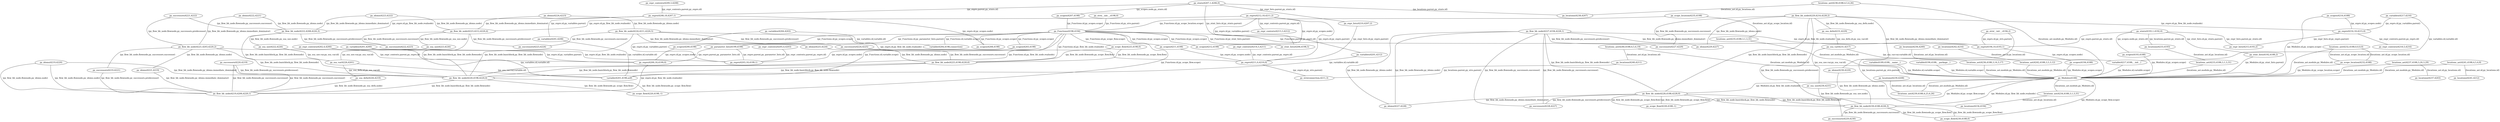 graph {
	1 [label="variable(4189,4188,__name__)"]
	2 [label="variable(4190,4188,__package__)"]
	3 [label="variable(4201,4198,self)"]
	4 [label="variable(4204,4198,connection)"]
	5 [label="variable(4217,4188,__init__)"]
	6 [label="py_parameter_lists(4199,4198)"]
	7 [label="py_strs(__init__,4194,2)"]
	8 [label="py_strs(__init__,4198,0)"]
	9 [label="py_strs(connection,4211,3)"]
	10 [label="locations_ast(4232,4188,0,0,0,0)"]
	11 [label="locations_ast(4233,4188,3,1,3,31)"]
	12 [label="locations_ast(4234,4188,3,1,3,31)"]
	13 [label="locations_ast(4235,4188,3,1,3,31)"]
	14 [label="locations_ast(4236,4188,3,14,3,17)"]
	15 [label="locations_ast(4237,4188,3,20,3,29)"]
	16 [label="locations_ast(4238,4188,4,5,4,26)"]
	17 [label="locations_ast(4239,4188,4,23,4,26)"]
	18 [label="locations_ast(4240,4188,4,5,4,19)"]
	19 [label="locations_ast(4241,4188,4,5,4,8)"]
	20 [label="locations_ast(4242,4188,3,5,3,12)"]
	21 [label="py_scopes(4193,4188)"]
	22 [label="py_scopes(4194,4188)"]
	23 [label="py_scopes(4200,4198)"]
	24 [label="py_scopes(4203,4198)"]
	25 [label="py_scopes(4207,4198)"]
	26 [label="py_scopes(4208,4198)"]
	27 [label="py_scopes(4211,4198)"]
	28 [label="py_scopes(4212,4198)"]
	29 [label="py_scopes(4216,4188)"]
	30 [label="py_stmt_lists(4192,4188,2)"]
	31 [label="py_stmt_lists(4206,4198,5)"]
	32 [label="py_ssa_use(4222,4226)"]
	33 [label="py_ssa_use(4223,4226)"]
	34 [label="py_ssa_use(4230,4231)"]
	35 [label="py_Functions(4198,4194)"]
	36 [label="py_locations(4233,4193)"]
	37 [label="py_locations(4234,4194)"]
	38 [label="py_locations(4236,4200)"]
	39 [label="py_locations(4237,4203)"]
	40 [label="py_locations(4238,4207)"]
	41 [label="py_locations(4239,4208)"]
	42 [label="py_locations(4240,4211)"]
	43 [label="py_locations(4241,4212)"]
	44 [label="py_locations(4242,4216)"]
	45 [label="py_ssa_defn(4226,4219)"]
	46 [label="py_ssa_defn(4231,4229)"]
	47 [label="py_successors(4219,4221)"]
	48 [label="py_successors(4220,4219)"]
	49 [label="py_successors(4221,4222)"]
	50 [label="py_successors(4222,4223)"]
	51 [label="py_successors(4223,4224)"]
	52 [label="py_successors(4224,4225)"]
	53 [label="py_successors(4227,4229)"]
	54 [label="py_successors(4228,4227)"]
	55 [label="py_successors(4229,4230)"]
	56 [label="py_expr_contexts(4202,4,4200)"]
	57 [label="py_expr_contexts(4205,4,4203)"]
	58 [label="py_expr_contexts(4209,3,4208)"]
	59 [label="py_expr_contexts(4213,3,4212)"]
	60 [label="py_expr_contexts(4214,5,4211)"]
	61 [label="py_expr_contexts(4218,5,4216)"]
	62 [label="py_expr_lists(4210,4207,2)"]
	63 [label="py_expr_lists(4215,4193,2)"]
	64 [label="py_Modules(4188)"]
	65 [label="py_exprs(4194,10,4193,1)"]
	66 [label="py_exprs(4200,18,4199,0)"]
	67 [label="py_exprs(4203,18,4199,1)"]
	68 [label="py_exprs(4208,18,4207,1)"]
	69 [label="py_exprs(4211,0,4210,0)"]
	70 [label="py_exprs(4212,18,4211,2)"]
	71 [label="py_exprs(4216,18,4215,0)"]
	72 [label="py_idoms(4219,4220)"]
	73 [label="py_idoms(4221,4219)"]
	74 [label="py_idoms(4222,4221)"]
	75 [label="py_idoms(4223,4222)"]
	76 [label="py_idoms(4224,4223)"]
	77 [label="py_idoms(4225,4224)"]
	78 [label="py_idoms(4227,4228)"]
	79 [label="py_idoms(4229,4227)"]
	80 [label="py_idoms(4230,4229)"]
	81 [label="py_scope_location(4232,4188)"]
	82 [label="py_scope_location(4235,4198)"]
	83 [label="py_ssa_var(4226,4201)"]
	84 [label="py_ssa_var(4231,4217)"]
	85 [label="py_flow_bb_node(4219,4200,4220,1)"]
	86 [label="py_flow_bb_node(4220,4198,4220,0)"]
	87 [label="py_flow_bb_node(4221,4203,4220,2)"]
	88 [label="py_flow_bb_node(4222,4208,4220,3)"]
	89 [label="py_flow_bb_node(4223,4212,4220,4)"]
	90 [label="py_flow_bb_node(4224,4211,4220,5)"]
	91 [label="py_flow_bb_node(4225,4198,4220,6)"]
	92 [label="py_flow_bb_node(4227,4194,4228,1)"]
	93 [label="py_flow_bb_node(4228,4188,4228,0)"]
	94 [label="py_flow_bb_node(4229,4216,4228,2)"]
	95 [label="py_flow_bb_node(4230,4188,4228,3)"]
	96 [label="py_stmts(4193,1,4192,0)"]
	97 [label="py_stmts(4207,1,4206,0)"]
	98 [label="py_scope_flow(4220,4198,-1)"]
	99 [label="py_scope_flow(4225,4198,0)"]
	100 [label="py_scope_flow(4228,4188,-1)"]
	101 [label="py_scope_flow(4230,4188,0)"]
	102 [label="py_variables(4201,4200)"]
	103 [label="py_variables(4201,4208)"]
	104 [label="py_variables(4201,4212)"]
	105 [label="py_variables(4204,4203)"]
	106 [label="py_variables(4217,4216)"]
	13 -- 64 [label="(locations_ast.module,py_Modules.id)"]
	18 -- 64 [label="(locations_ast.module,py_Modules.id)"]
	14 -- 64 [label="(locations_ast.module,py_Modules.id)"]
	21 -- 64 [label="(py_Modules.id,py_scopes.scope)"]
	95 -- 101 [label="(py_flow_bb_node.flownode,py_scope_flow.flow)"]
	95 -- 64 [label="(py_Modules.id,py_flow_bb_node.realnode)"]
	95 -- 93 [label="(py_flow_bb_node.basicblock,py_flow_bb_node.flownode)"]
	22 -- 64 [label="(py_Modules.id,py_scopes.scope)"]
	15 -- 64 [label="(locations_ast.module,py_Modules.id)"]
	101 -- 64 [label="(py_Modules.id,py_scope_flow.scope)"]
	1 -- 64 [label="(py_Modules.id,variable.scope)"]
	2 -- 64 [label="(py_Modules.id,variable.scope)"]
	11 -- 64 [label="(locations_ast.module,py_Modules.id)"]
	10 -- 81 [label="(locations_ast.id,py_scope_location.id)"]
	10 -- 64 [label="(locations_ast.module,py_Modules.id)"]
	16 -- 64 [label="(locations_ast.module,py_Modules.id)"]
	29 -- 64 [label="(py_Modules.id,py_scopes.scope)"]
	81 -- 64 [label="(py_Modules.id,py_scope_location.scope)"]
	19 -- 64 [label="(locations_ast.module,py_Modules.id)"]
	5 -- 64 [label="(py_Modules.id,variable.scope)"]
	20 -- 64 [label="(locations_ast.module,py_Modules.id)"]
	30 -- 64 [label="(py_Modules.id,py_stmt_lists.parent)"]
	64 -- 17 [label="(locations_ast.module,py_Modules.id)"]
	64 -- 93 [label="(py_Modules.id,py_flow_bb_node.realnode)"]
	64 -- 12 [label="(locations_ast.module,py_Modules.id)"]
	64 -- 100 [label="(py_Modules.id,py_scope_flow.scope)"]
	93 -- 100 [label="(py_flow_bb_node.flownode,py_scope_flow.flow)"]
	102 -- 3 [label="(py_variables.id,variable.id)"]
	83 -- 3 [label="(py_ssa_var.var,variable.id)"]
	103 -- 3 [label="(py_variables.id,variable.id)"]
	104 -- 3 [label="(py_variables.id,variable.id)"]
	8 -- 35 [label="(py_Functions.id,py_strs.parent)"]
	82 -- 35 [label="(py_Functions.id,py_scope_location.scope)"]
	86 -- 35 [label="(py_Functions.id,py_flow_bb_node.realnode)"]
	86 -- 98 [label="(py_flow_bb_node.flownode,py_scope_flow.flow)"]
	86 -- 91 [label="(py_flow_bb_node.basicblock,py_flow_bb_node.flownode)"]
	25 -- 35 [label="(py_Functions.id,py_scopes.scope)"]
	35 -- 28 [label="(py_Functions.id,py_scopes.scope)"]
	35 -- 99 [label="(py_Functions.id,py_scope_flow.scope)"]
	35 -- 24 [label="(py_Functions.id,py_scopes.scope)"]
	35 -- 98 [label="(py_Functions.id,py_scope_flow.scope)"]
	35 -- 4 [label="(py_Functions.id,variable.scope)"]
	35 -- 91 [label="(py_Functions.id,py_flow_bb_node.realnode)"]
	35 -- 26 [label="(py_Functions.id,py_scopes.scope)"]
	35 -- 6 [label="(py_Functions.id,py_parameter_lists.parent)"]
	35 -- 27 [label="(py_Functions.id,py_scopes.scope)"]
	35 -- 3 [label="(py_Functions.id,variable.scope)"]
	35 -- 23 [label="(py_Functions.id,py_scopes.scope)"]
	35 -- 31 [label="(py_Functions.id,py_stmt_lists.parent)"]
	99 -- 91 [label="(py_flow_bb_node.flownode,py_scope_flow.flow)"]
	105 -- 4 [label="(py_variables.id,variable.id)"]
	84 -- 5 [label="(py_ssa_var.var,variable.id)"]
	106 -- 5 [label="(py_variables.id,variable.id)"]
	6 -- 66 [label="(py_exprs.parent,py_parameter_lists.id)"]
	6 -- 67 [label="(py_exprs.parent,py_parameter_lists.id)"]
	7 -- 65 [label="(py_exprs.id,py_strs.parent)"]
	7 -- 37 [label="(py_locations.parent,py_strs.parent)"]
	92 -- 65 [label="(py_exprs.id,py_flow_bb_node.realnode)"]
	35 -- 65 [label="(py_Functions.parent,py_exprs.id)"]
	65 -- 22 [label="(py_exprs.id,py_scopes.node)"]
	70 -- 69 [label="(py_exprs.id,py_exprs.parent)"]
	42 -- 9 [label="(py_locations.parent,py_strs.parent)"]
	60 -- 69 [label="(py_expr_contexts.parent,py_exprs.id)"]
	90 -- 69 [label="(py_exprs.id,py_flow_bb_node.realnode)"]
	27 -- 69 [label="(py_exprs.id,py_scopes.node)"]
	69 -- 9 [label="(py_exprs.id,py_strs.parent)"]
	81 -- 10 [label="(locations_ast.id,py_scope_location.id)"]
	36 -- 11 [label="(locations_ast.id,py_locations.id)"]
	12 -- 37 [label="(locations_ast.id,py_locations.id)"]
	82 -- 13 [label="(locations_ast.id,py_scope_location.id)"]
	38 -- 14 [label="(locations_ast.id,py_locations.id)"]
	15 -- 39 [label="(locations_ast.id,py_locations.id)"]
	16 -- 40 [label="(locations_ast.id,py_locations.id)"]
	41 -- 17 [label="(locations_ast.id,py_locations.id)"]
	18 -- 42 [label="(locations_ast.id,py_locations.id)"]
	19 -- 43 [label="(locations_ast.id,py_locations.id)"]
	44 -- 20 [label="(locations_ast.id,py_locations.id)"]
	96 -- 65 [label="(py_exprs.parent,py_stmts.id)"]
	96 -- 21 [label="(py_scopes.node,py_stmts.id)"]
	96 -- 36 [label="(py_locations.parent,py_stmts.id)"]
	96 -- 63 [label="(py_expr_lists.parent,py_stmts.id)"]
	102 -- 66 [label="(py_exprs.id,py_variables.parent)"]
	56 -- 66 [label="(py_expr_contexts.parent,py_exprs.id)"]
	23 -- 66 [label="(py_exprs.id,py_scopes.node)"]
	66 -- 85 [label="(py_exprs.id,py_flow_bb_node.realnode)"]
	105 -- 67 [label="(py_exprs.id,py_variables.parent)"]
	24 -- 67 [label="(py_exprs.id,py_scopes.node)"]
	87 -- 67 [label="(py_exprs.id,py_flow_bb_node.realnode)"]
	57 -- 67 [label="(py_expr_contexts.parent,py_exprs.id)"]
	97 -- 62 [label="(py_expr_lists.parent,py_stmts.id)"]
	97 -- 25 [label="(py_scopes.node,py_stmts.id)"]
	97 -- 68 [label="(py_exprs.parent,py_stmts.id)"]
	97 -- 40 [label="(py_locations.parent,py_stmts.id)"]
	58 -- 68 [label="(py_expr_contexts.parent,py_exprs.id)"]
	68 -- 88 [label="(py_exprs.id,py_flow_bb_node.realnode)"]
	68 -- 103 [label="(py_exprs.id,py_variables.parent)"]
	68 -- 26 [label="(py_exprs.id,py_scopes.node)"]
	70 -- 28 [label="(py_exprs.id,py_scopes.node)"]
	70 -- 89 [label="(py_exprs.id,py_flow_bb_node.realnode)"]
	70 -- 104 [label="(py_exprs.id,py_variables.parent)"]
	70 -- 59 [label="(py_expr_contexts.parent,py_exprs.id)"]
	94 -- 71 [label="(py_exprs.id,py_flow_bb_node.realnode)"]
	29 -- 71 [label="(py_exprs.id,py_scopes.node)"]
	106 -- 71 [label="(py_exprs.id,py_variables.parent)"]
	71 -- 61 [label="(py_expr_contexts.parent,py_exprs.id)"]
	96 -- 30 [label="(py_stmt_lists.id,py_stmts.parent)"]
	97 -- 31 [label="(py_stmt_lists.id,py_stmts.parent)"]
	49 -- 88 [label="(py_flow_bb_node.flownode,py_successors.successor)"]
	74 -- 88 [label="(py_flow_bb_node.flownode,py_idoms.node)"]
	75 -- 88 [label="(py_flow_bb_node.flownode,py_idoms.immediate_dominator)"]
	88 -- 50 [label="(py_flow_bb_node.flownode,py_successors.predecessor)"]
	88 -- 32 [label="(py_flow_bb_node.flownode,py_ssa_use.node)"]
	33 -- 83 [label="(py_ssa_use.var,py_ssa_var.id)"]
	32 -- 83 [label="(py_ssa_use.var,py_ssa_var.id)"]
	83 -- 45 [label="(py_ssa_defn.id,py_ssa_var.id)"]
	76 -- 89 [label="(py_flow_bb_node.flownode,py_idoms.immediate_dominator)"]
	75 -- 89 [label="(py_flow_bb_node.flownode,py_idoms.node)"]
	89 -- 51 [label="(py_flow_bb_node.flownode,py_successors.predecessor)"]
	89 -- 50 [label="(py_flow_bb_node.flownode,py_successors.successor)"]
	89 -- 33 [label="(py_flow_bb_node.flownode,py_ssa_use.node)"]
	101 -- 95 [label="(py_flow_bb_node.flownode,py_scope_flow.flow)"]
	34 -- 95 [label="(py_flow_bb_node.flownode,py_ssa_use.node)"]
	80 -- 95 [label="(py_flow_bb_node.flownode,py_idoms.node)"]
	95 -- 55 [label="(py_flow_bb_node.flownode,py_successors.successor)"]
	46 -- 84 [label="(py_ssa_defn.id,py_ssa_var.id)"]
	84 -- 34 [label="(py_ssa_use.var,py_ssa_var.id)"]
	48 -- 85 [label="(py_flow_bb_node.flownode,py_successors.successor)"]
	45 -- 85 [label="(py_flow_bb_node.flownode,py_ssa_defn.node)"]
	72 -- 85 [label="(py_flow_bb_node.flownode,py_idoms.node)"]
	47 -- 85 [label="(py_flow_bb_node.flownode,py_successors.predecessor)"]
	73 -- 85 [label="(py_flow_bb_node.flownode,py_idoms.immediate_dominator)"]
	94 -- 79 [label="(py_flow_bb_node.flownode,py_idoms.node)"]
	94 -- 53 [label="(py_flow_bb_node.flownode,py_successors.successor)"]
	94 -- 46 [label="(py_flow_bb_node.flownode,py_ssa_defn.node)"]
	94 -- 80 [label="(py_flow_bb_node.flownode,py_idoms.immediate_dominator)"]
	94 -- 55 [label="(py_flow_bb_node.flownode,py_successors.predecessor)"]
	49 -- 87 [label="(py_flow_bb_node.flownode,py_successors.predecessor)"]
	74 -- 87 [label="(py_flow_bb_node.flownode,py_idoms.immediate_dominator)"]
	87 -- 47 [label="(py_flow_bb_node.flownode,py_successors.successor)"]
	87 -- 73 [label="(py_flow_bb_node.flownode,py_idoms.node)"]
	48 -- 86 [label="(py_flow_bb_node.flownode,py_successors.predecessor)"]
	48 -- 85 [label="(py_flow_bb_node.flownode,py_successors.successor)"]
	72 -- 86 [label="(py_flow_bb_node.flownode,py_idoms.immediate_dominator)"]
	72 -- 85 [label="(py_flow_bb_node.flownode,py_idoms.node)"]
	90 -- 86 [label="(py_flow_bb_node.basicblock,py_flow_bb_node.flownode)"]
	88 -- 86 [label="(py_flow_bb_node.basicblock,py_flow_bb_node.flownode)"]
	89 -- 86 [label="(py_flow_bb_node.basicblock,py_flow_bb_node.flownode)"]
	91 -- 86 [label="(py_flow_bb_node.basicblock,py_flow_bb_node.flownode)"]
	87 -- 86 [label="(py_flow_bb_node.basicblock,py_flow_bb_node.flownode)"]
	98 -- 86 [label="(py_flow_bb_node.flownode,py_scope_flow.flow)"]
	86 -- 85 [label="(py_flow_bb_node.basicblock,py_flow_bb_node.flownode)"]
	76 -- 90 [label="(py_flow_bb_node.flownode,py_idoms.node)"]
	90 -- 77 [label="(py_flow_bb_node.flownode,py_idoms.immediate_dominator)"]
	90 -- 52 [label="(py_flow_bb_node.flownode,py_successors.predecessor)"]
	90 -- 51 [label="(py_flow_bb_node.flownode,py_successors.successor)"]
	99 -- 91 [label="(py_flow_bb_node.flownode,py_scope_flow.flow)"]
	52 -- 91 [label="(py_flow_bb_node.flownode,py_successors.successor)"]
	77 -- 91 [label="(py_flow_bb_node.flownode,py_idoms.node)"]
	92 -- 79 [label="(py_flow_bb_node.flownode,py_idoms.immediate_dominator)"]
	92 -- 53 [label="(py_flow_bb_node.flownode,py_successors.predecessor)"]
	92 -- 78 [label="(py_flow_bb_node.flownode,py_idoms.node)"]
	92 -- 54 [label="(py_flow_bb_node.flownode,py_successors.successor)"]
	94 -- 93 [label="(py_flow_bb_node.basicblock,py_flow_bb_node.flownode)"]
	92 -- 93 [label="(py_flow_bb_node.basicblock,py_flow_bb_node.flownode)"]
	92 -- 78 [label="(py_flow_bb_node.flownode,py_idoms.node)"]
	92 -- 54 [label="(py_flow_bb_node.flownode,py_successors.successor)"]
	93 -- 78 [label="(py_flow_bb_node.flownode,py_idoms.immediate_dominator)"]
	93 -- 54 [label="(py_flow_bb_node.flownode,py_successors.predecessor)"]
	93 -- 95 [label="(py_flow_bb_node.basicblock,py_flow_bb_node.flownode)"]
	93 -- 100 [label="(py_flow_bb_node.flownode,py_scope_flow.flow)"]
	62 -- 69 [label="(py_expr_lists.id,py_exprs.parent)"]
	71 -- 63 [label="(py_expr_lists.id,py_exprs.parent)"]
}
